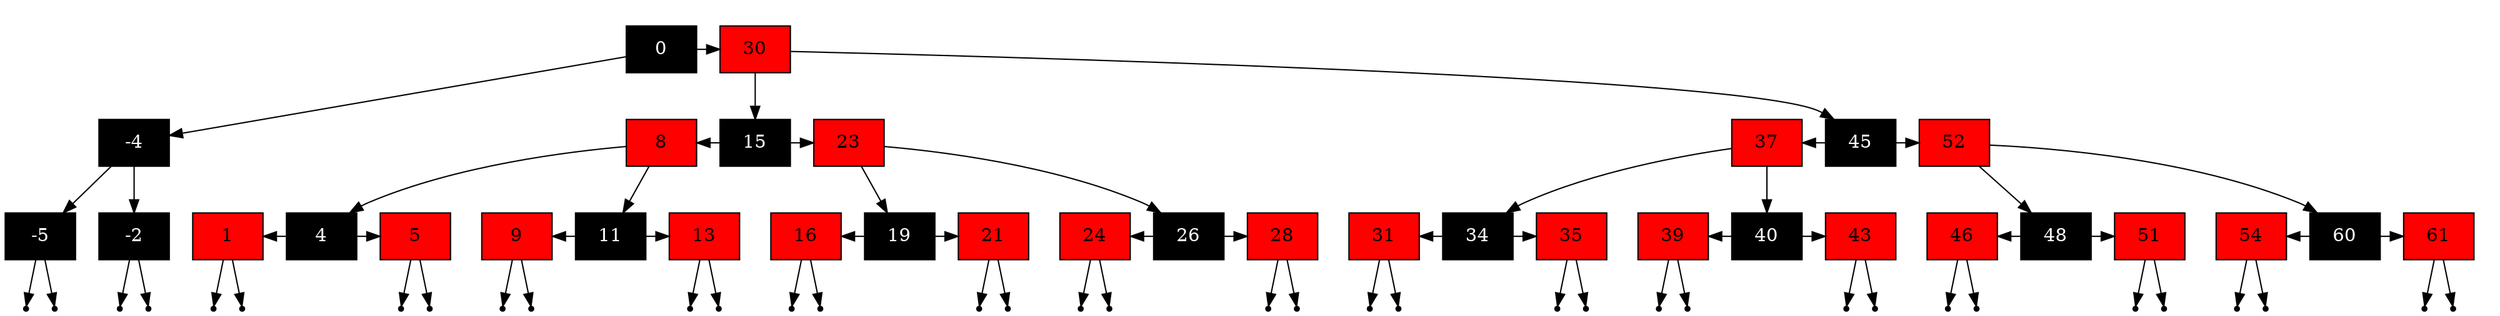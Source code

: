 digraph {
node[shape=rectangle]
"0"[label="0"][style=filled][fillcolor=black][fontcolor=white];
"-4"[label="-4"][style=filled][fillcolor=black][fontcolor=white];
"-5"[label="-5"][style=filled][fillcolor=black][fontcolor=white];
null1 [shape=point];
null2 [shape=point];
"-5" -> null1
"-5" -> null2
"-2"[label="-2"][style=filled][fillcolor=black][fontcolor=white];
null3 [shape=point];
null4 [shape=point];
"-2" -> null3
"-2" -> null4
"-4" -> "-5";
"-4" -> "-2";
"30"[label="30"][style=filled][fillcolor=red][fontcolor=black];
"15"[label="15"][style=filled][fillcolor=black][fontcolor=white];
"8"[label="8"][style=filled][fillcolor=red][fontcolor=black];
"4"[label="4"][style=filled][fillcolor=black][fontcolor=white];
"1"[label="1"][style=filled][fillcolor=red][fontcolor=black];
null5 [shape=point];
null6 [shape=point];
"1" -> null5
"1" -> null6
"5"[label="5"][style=filled][fillcolor=red][fontcolor=black];
null7 [shape=point];
null8 [shape=point];
"5" -> null7
"5" -> null8
subgraph cluster_1 {
   { rank="same"; "1" , "5" , "4"}
   "1" ->"4"[dir=back];
   "4" -> "5";
color=white
}
"11"[label="11"][style=filled][fillcolor=black][fontcolor=white];
"9"[label="9"][style=filled][fillcolor=red][fontcolor=black];
null9 [shape=point];
null10 [shape=point];
"9" -> null9
"9" -> null10
"13"[label="13"][style=filled][fillcolor=red][fontcolor=black];
null11 [shape=point];
null12 [shape=point];
"13" -> null11
"13" -> null12
subgraph cluster_2 {
   { rank="same"; "9" , "13" , "11"}
   "9" ->"11"[dir=back];
   "11" -> "13";
color=white
}
"8" -> "4";
"8" -> "11";
"23"[label="23"][style=filled][fillcolor=red][fontcolor=black];
"19"[label="19"][style=filled][fillcolor=black][fontcolor=white];
"16"[label="16"][style=filled][fillcolor=red][fontcolor=black];
null13 [shape=point];
null14 [shape=point];
"16" -> null13
"16" -> null14
"21"[label="21"][style=filled][fillcolor=red][fontcolor=black];
null15 [shape=point];
null16 [shape=point];
"21" -> null15
"21" -> null16
subgraph cluster_3 {
   { rank="same"; "16" , "21" , "19"}
   "16" ->"19"[dir=back];
   "19" -> "21";
color=white
}
"26"[label="26"][style=filled][fillcolor=black][fontcolor=white];
"24"[label="24"][style=filled][fillcolor=red][fontcolor=black];
null17 [shape=point];
null18 [shape=point];
"24" -> null17
"24" -> null18
"28"[label="28"][style=filled][fillcolor=red][fontcolor=black];
null19 [shape=point];
null20 [shape=point];
"28" -> null19
"28" -> null20
subgraph cluster_4 {
   { rank="same"; "24" , "28" , "26"}
   "24" ->"26"[dir=back];
   "26" -> "28";
color=white
}
"23" -> "19";
"23" -> "26";
subgraph cluster_5 {
   { rank="same"; "8" , "23" , "15"}
   "8" ->"15"[dir=back];
   "15" -> "23";
color=white
}
"45"[label="45"][style=filled][fillcolor=black][fontcolor=white];
"37"[label="37"][style=filled][fillcolor=red][fontcolor=black];
"34"[label="34"][style=filled][fillcolor=black][fontcolor=white];
"31"[label="31"][style=filled][fillcolor=red][fontcolor=black];
null21 [shape=point];
null22 [shape=point];
"31" -> null21
"31" -> null22
"35"[label="35"][style=filled][fillcolor=red][fontcolor=black];
null23 [shape=point];
null24 [shape=point];
"35" -> null23
"35" -> null24
subgraph cluster_6 {
   { rank="same"; "31" , "35" , "34"}
   "31" ->"34"[dir=back];
   "34" -> "35";
color=white
}
"40"[label="40"][style=filled][fillcolor=black][fontcolor=white];
"39"[label="39"][style=filled][fillcolor=red][fontcolor=black];
null25 [shape=point];
null26 [shape=point];
"39" -> null25
"39" -> null26
"43"[label="43"][style=filled][fillcolor=red][fontcolor=black];
null27 [shape=point];
null28 [shape=point];
"43" -> null27
"43" -> null28
subgraph cluster_7 {
   { rank="same"; "39" , "43" , "40"}
   "39" ->"40"[dir=back];
   "40" -> "43";
color=white
}
"37" -> "34";
"37" -> "40";
"52"[label="52"][style=filled][fillcolor=red][fontcolor=black];
"48"[label="48"][style=filled][fillcolor=black][fontcolor=white];
"46"[label="46"][style=filled][fillcolor=red][fontcolor=black];
null29 [shape=point];
null30 [shape=point];
"46" -> null29
"46" -> null30
"51"[label="51"][style=filled][fillcolor=red][fontcolor=black];
null31 [shape=point];
null32 [shape=point];
"51" -> null31
"51" -> null32
subgraph cluster_8 {
   { rank="same"; "46" , "51" , "48"}
   "46" ->"48"[dir=back];
   "48" -> "51";
color=white
}
"60"[label="60"][style=filled][fillcolor=black][fontcolor=white];
"54"[label="54"][style=filled][fillcolor=red][fontcolor=black];
null33 [shape=point];
null34 [shape=point];
"54" -> null33
"54" -> null34
"61"[label="61"][style=filled][fillcolor=red][fontcolor=black];
null35 [shape=point];
null36 [shape=point];
"61" -> null35
"61" -> null36
subgraph cluster_9 {
   { rank="same"; "54" , "61" , "60"}
   "54" ->"60"[dir=back];
   "60" -> "61";
color=white
}
"52" -> "48";
"52" -> "60";
subgraph cluster_10 {
   { rank="same"; "37" , "52" , "45"}
   "37" ->"45"[dir=back];
   "45" -> "52";
color=white
}
"30" -> "15";
"30" -> "45";
subgraph cluster_11 {
   { rank="same"; "30" , "0"}
   "0" -> "30";
color=white
}
"0" -> "-4";
}